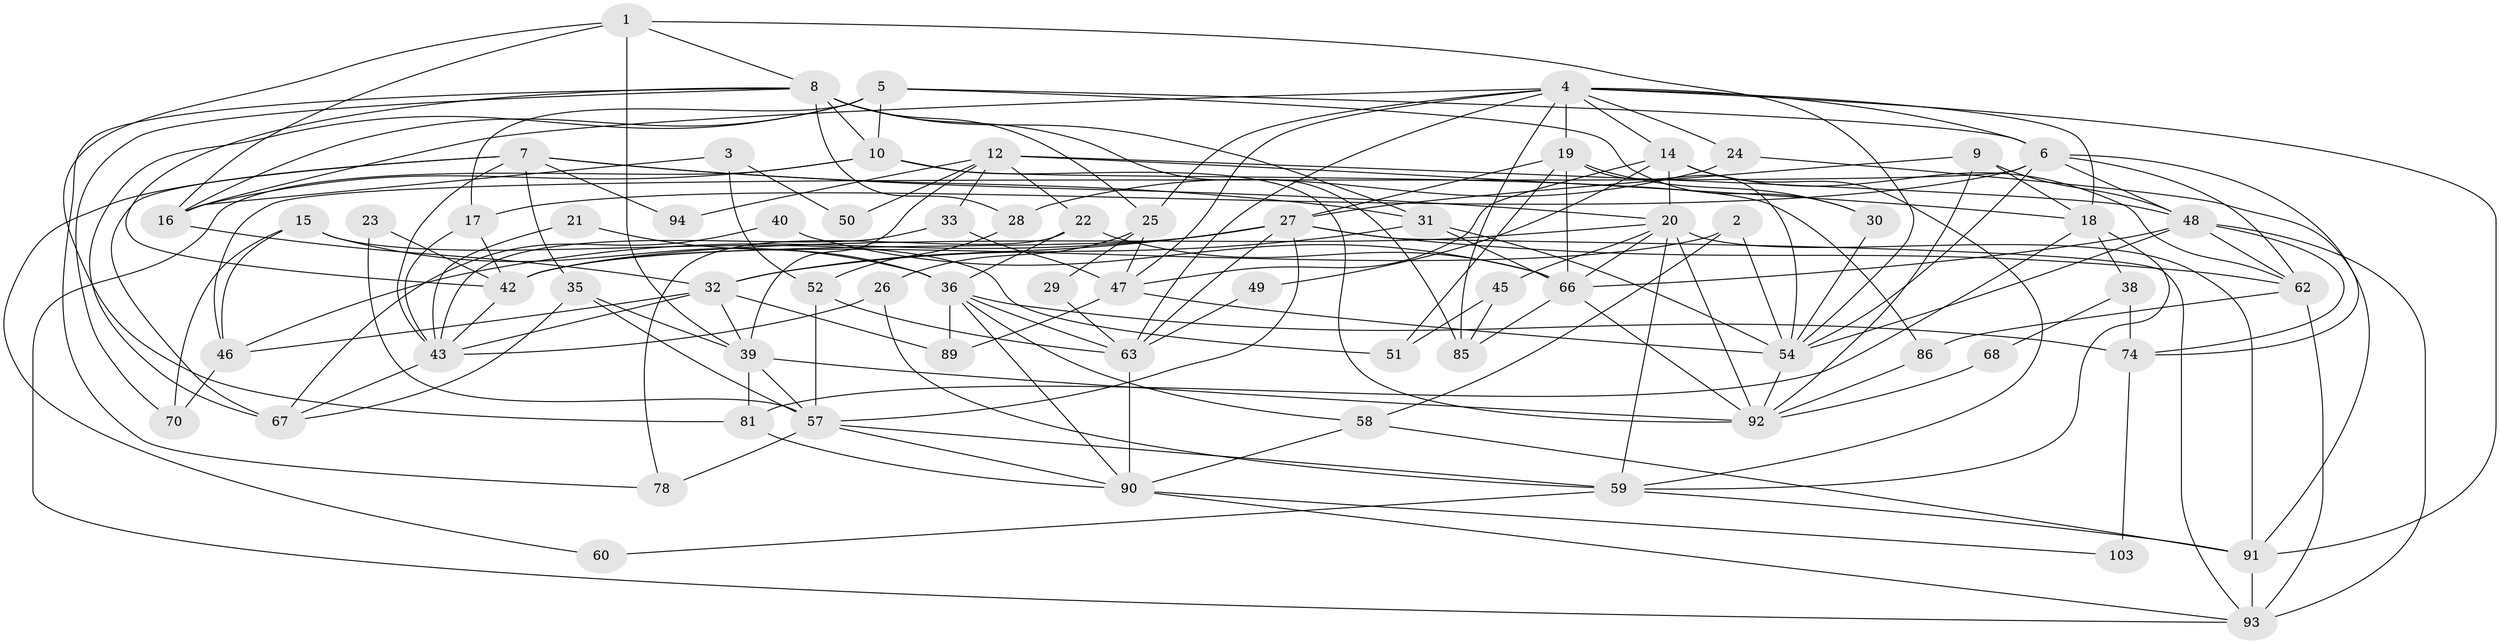 // original degree distribution, {4: 0.2, 3: 0.3, 5: 0.18181818181818182, 6: 0.12727272727272726, 2: 0.14545454545454545, 7: 0.02727272727272727, 8: 0.01818181818181818}
// Generated by graph-tools (version 1.1) at 2025/41/03/06/25 10:41:59]
// undirected, 69 vertices, 173 edges
graph export_dot {
graph [start="1"]
  node [color=gray90,style=filled];
  1 [super="+76"];
  2;
  3;
  4 [super="+80"];
  5 [super="+71"];
  6 [super="+88"];
  7 [super="+11"];
  8 [super="+55"];
  9 [super="+13"];
  10 [super="+34"];
  12 [super="+109"];
  14 [super="+82"];
  15 [super="+83"];
  16 [super="+106"];
  17;
  18 [super="+44"];
  19 [super="+65"];
  20 [super="+87"];
  21;
  22;
  23;
  24 [super="+95"];
  25 [super="+37"];
  26;
  27 [super="+100"];
  28;
  29;
  30;
  31 [super="+56"];
  32 [super="+69"];
  33;
  35;
  36 [super="+64"];
  38;
  39 [super="+41"];
  40;
  42 [super="+110"];
  43 [super="+53"];
  45;
  46 [super="+73"];
  47 [super="+84"];
  48 [super="+99"];
  49;
  50;
  51;
  52;
  54 [super="+77"];
  57 [super="+72"];
  58;
  59 [super="+61"];
  60;
  62 [super="+107"];
  63 [super="+75"];
  66 [super="+98"];
  67;
  68;
  70;
  74 [super="+79"];
  78;
  81 [super="+108"];
  85 [super="+101"];
  86;
  89 [super="+102"];
  90 [super="+105"];
  91 [super="+97"];
  92 [super="+104"];
  93 [super="+96"];
  94;
  103;
  1 -- 39;
  1 -- 54;
  1 -- 8;
  1 -- 81;
  1 -- 16;
  2 -- 58;
  2 -- 54;
  2 -- 42;
  3 -- 52;
  3 -- 50;
  3 -- 16;
  4 -- 6;
  4 -- 47;
  4 -- 85;
  4 -- 63;
  4 -- 91;
  4 -- 14;
  4 -- 24;
  4 -- 25;
  4 -- 19;
  4 -- 16;
  4 -- 18;
  5 -- 10;
  5 -- 30;
  5 -- 67;
  5 -- 6;
  5 -- 16;
  5 -- 17;
  6 -- 17;
  6 -- 54;
  6 -- 62;
  6 -- 74;
  6 -- 46;
  6 -- 48;
  7 -- 35;
  7 -- 67;
  7 -- 60;
  7 -- 94;
  7 -- 43;
  7 -- 20;
  7 -- 31;
  8 -- 31;
  8 -- 10;
  8 -- 25;
  8 -- 70;
  8 -- 78;
  8 -- 85 [weight=2];
  8 -- 28;
  8 -- 42;
  9 -- 48;
  9 -- 92;
  9 -- 27;
  9 -- 18;
  10 -- 93;
  10 -- 92;
  10 -- 86;
  10 -- 16;
  12 -- 22;
  12 -- 39;
  12 -- 94;
  12 -- 48 [weight=2];
  12 -- 33;
  12 -- 18;
  12 -- 50;
  14 -- 49;
  14 -- 62;
  14 -- 47;
  14 -- 20;
  14 -- 59;
  15 -- 51;
  15 -- 36;
  15 -- 70;
  15 -- 46;
  16 -- 32;
  17 -- 43;
  17 -- 42;
  18 -- 81;
  18 -- 38;
  18 -- 59;
  19 -- 54;
  19 -- 30;
  19 -- 66;
  19 -- 51;
  19 -- 27;
  20 -- 45;
  20 -- 66;
  20 -- 92;
  20 -- 42;
  20 -- 91;
  20 -- 59;
  21 -- 36;
  21 -- 43;
  22 -- 66;
  22 -- 78;
  22 -- 36;
  23 -- 57;
  23 -- 42;
  24 -- 91;
  24 -- 28;
  25 -- 29;
  25 -- 47;
  25 -- 26;
  26 -- 59;
  26 -- 43;
  27 -- 42;
  27 -- 62;
  27 -- 93;
  27 -- 32;
  27 -- 57;
  27 -- 46;
  27 -- 63;
  28 -- 52;
  29 -- 63;
  30 -- 54;
  31 -- 66;
  31 -- 54;
  31 -- 32;
  32 -- 89;
  32 -- 43;
  32 -- 46;
  32 -- 39;
  33 -- 43;
  33 -- 47;
  35 -- 67;
  35 -- 39;
  35 -- 57;
  36 -- 74;
  36 -- 89 [weight=4];
  36 -- 58;
  36 -- 63;
  36 -- 90;
  38 -- 74;
  38 -- 68;
  39 -- 81;
  39 -- 57;
  39 -- 92;
  40 -- 67;
  40 -- 66;
  42 -- 43;
  43 -- 67;
  45 -- 51;
  45 -- 85;
  46 -- 70;
  47 -- 89;
  47 -- 54;
  48 -- 66;
  48 -- 74;
  48 -- 54;
  48 -- 93;
  48 -- 62;
  49 -- 63;
  52 -- 57;
  52 -- 63;
  54 -- 92;
  57 -- 78;
  57 -- 90;
  57 -- 59;
  58 -- 90;
  58 -- 91;
  59 -- 91;
  59 -- 60;
  62 -- 93 [weight=2];
  62 -- 86;
  63 -- 90;
  66 -- 85;
  66 -- 92;
  68 -- 92;
  74 -- 103;
  81 -- 90;
  86 -- 92;
  90 -- 103;
  90 -- 93;
  91 -- 93;
}

